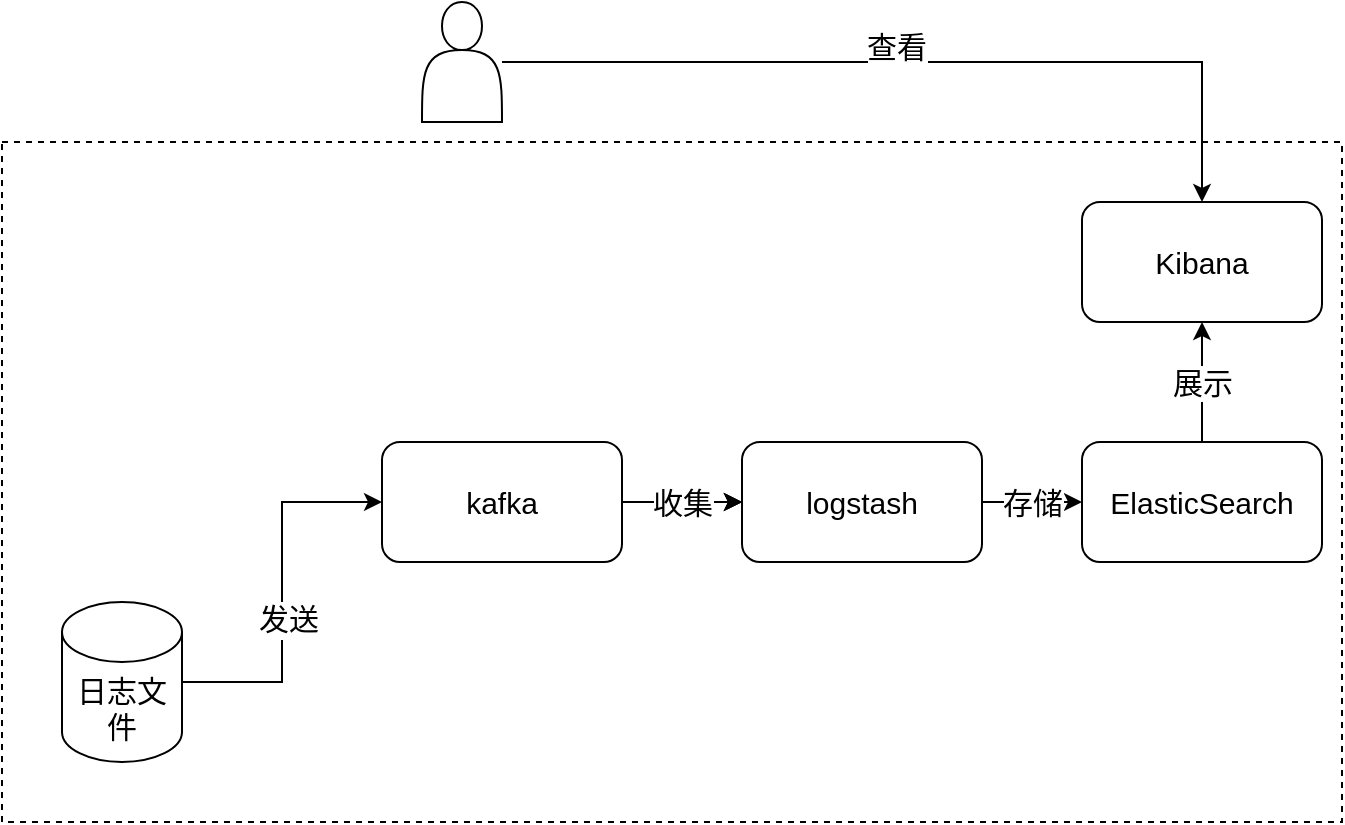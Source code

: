 <mxfile version="21.5.2" type="github">
  <diagram name="第 1 页" id="h9U71sw_hMcetLXF0Dsy">
    <mxGraphModel dx="1004" dy="481" grid="1" gridSize="10" guides="1" tooltips="1" connect="1" arrows="1" fold="1" page="1" pageScale="1" pageWidth="827" pageHeight="1169" math="0" shadow="0">
      <root>
        <mxCell id="0" />
        <mxCell id="1" parent="0" />
        <mxCell id="Oc67MIP1XrvpiRTv9NVU-20" value="" style="rounded=0;whiteSpace=wrap;html=1;fillStyle=hatch;dashed=1;" vertex="1" parent="1">
          <mxGeometry x="130" y="130" width="670" height="340" as="geometry" />
        </mxCell>
        <mxCell id="Oc67MIP1XrvpiRTv9NVU-14" style="edgeStyle=orthogonalEdgeStyle;rounded=0;orthogonalLoop=1;jettySize=auto;html=1;entryX=0.5;entryY=0;entryDx=0;entryDy=0;" edge="1" parent="1" source="Oc67MIP1XrvpiRTv9NVU-1" target="Oc67MIP1XrvpiRTv9NVU-2">
          <mxGeometry relative="1" as="geometry" />
        </mxCell>
        <mxCell id="Oc67MIP1XrvpiRTv9NVU-15" value="&lt;font style=&quot;font-size: 15px;&quot;&gt;查看&lt;/font&gt;" style="edgeLabel;html=1;align=center;verticalAlign=middle;resizable=0;points=[];" vertex="1" connectable="0" parent="Oc67MIP1XrvpiRTv9NVU-14">
          <mxGeometry x="-0.063" y="8" relative="1" as="geometry">
            <mxPoint as="offset" />
          </mxGeometry>
        </mxCell>
        <mxCell id="Oc67MIP1XrvpiRTv9NVU-1" value="" style="shape=actor;whiteSpace=wrap;html=1;" vertex="1" parent="1">
          <mxGeometry x="340" y="60" width="40" height="60" as="geometry" />
        </mxCell>
        <mxCell id="Oc67MIP1XrvpiRTv9NVU-2" value="&lt;font style=&quot;font-size: 15px;&quot;&gt;Kibana&lt;/font&gt;" style="rounded=1;whiteSpace=wrap;html=1;" vertex="1" parent="1">
          <mxGeometry x="670" y="160" width="120" height="60" as="geometry" />
        </mxCell>
        <mxCell id="Oc67MIP1XrvpiRTv9NVU-7" style="edgeStyle=orthogonalEdgeStyle;rounded=0;orthogonalLoop=1;jettySize=auto;html=1;entryX=0;entryY=0.5;entryDx=0;entryDy=0;" edge="1" parent="1" source="Oc67MIP1XrvpiRTv9NVU-3" target="Oc67MIP1XrvpiRTv9NVU-4">
          <mxGeometry relative="1" as="geometry" />
        </mxCell>
        <mxCell id="Oc67MIP1XrvpiRTv9NVU-16" value="&lt;font style=&quot;font-size: 15px;&quot;&gt;f&lt;/font&gt;" style="edgeLabel;html=1;align=center;verticalAlign=middle;resizable=0;points=[];" vertex="1" connectable="0" parent="Oc67MIP1XrvpiRTv9NVU-7">
          <mxGeometry x="-0.147" relative="1" as="geometry">
            <mxPoint as="offset" />
          </mxGeometry>
        </mxCell>
        <mxCell id="Oc67MIP1XrvpiRTv9NVU-17" value="&lt;font style=&quot;font-size: 15px;&quot;&gt;发送&lt;/font&gt;" style="edgeLabel;html=1;align=center;verticalAlign=middle;resizable=0;points=[];" vertex="1" connectable="0" parent="Oc67MIP1XrvpiRTv9NVU-7">
          <mxGeometry x="-0.12" y="-3" relative="1" as="geometry">
            <mxPoint y="1" as="offset" />
          </mxGeometry>
        </mxCell>
        <mxCell id="Oc67MIP1XrvpiRTv9NVU-3" value="&lt;font style=&quot;font-size: 15px;&quot;&gt;日志文件&lt;/font&gt;" style="shape=cylinder3;whiteSpace=wrap;html=1;boundedLbl=1;backgroundOutline=1;size=15;" vertex="1" parent="1">
          <mxGeometry x="160" y="360" width="60" height="80" as="geometry" />
        </mxCell>
        <mxCell id="Oc67MIP1XrvpiRTv9NVU-8" style="edgeStyle=orthogonalEdgeStyle;rounded=0;orthogonalLoop=1;jettySize=auto;html=1;entryX=0;entryY=0.5;entryDx=0;entryDy=0;" edge="1" parent="1" source="Oc67MIP1XrvpiRTv9NVU-4" target="Oc67MIP1XrvpiRTv9NVU-5">
          <mxGeometry relative="1" as="geometry" />
        </mxCell>
        <mxCell id="Oc67MIP1XrvpiRTv9NVU-18" value="" style="edgeStyle=orthogonalEdgeStyle;rounded=0;orthogonalLoop=1;jettySize=auto;html=1;" edge="1" parent="1" source="Oc67MIP1XrvpiRTv9NVU-4" target="Oc67MIP1XrvpiRTv9NVU-5">
          <mxGeometry relative="1" as="geometry" />
        </mxCell>
        <mxCell id="Oc67MIP1XrvpiRTv9NVU-19" value="&lt;font style=&quot;font-size: 15px;&quot;&gt;收集&lt;/font&gt;" style="edgeStyle=orthogonalEdgeStyle;rounded=0;orthogonalLoop=1;jettySize=auto;html=1;" edge="1" parent="1" source="Oc67MIP1XrvpiRTv9NVU-4" target="Oc67MIP1XrvpiRTv9NVU-5">
          <mxGeometry relative="1" as="geometry" />
        </mxCell>
        <mxCell id="Oc67MIP1XrvpiRTv9NVU-4" value="&lt;font style=&quot;font-size: 15px;&quot;&gt;kafka&lt;/font&gt;" style="rounded=1;whiteSpace=wrap;html=1;" vertex="1" parent="1">
          <mxGeometry x="320" y="280" width="120" height="60" as="geometry" />
        </mxCell>
        <mxCell id="Oc67MIP1XrvpiRTv9NVU-9" value="&lt;font style=&quot;font-size: 15px;&quot;&gt;存储&lt;/font&gt;" style="edgeStyle=orthogonalEdgeStyle;rounded=0;orthogonalLoop=1;jettySize=auto;html=1;entryX=0;entryY=0.5;entryDx=0;entryDy=0;" edge="1" parent="1" source="Oc67MIP1XrvpiRTv9NVU-5" target="Oc67MIP1XrvpiRTv9NVU-6">
          <mxGeometry relative="1" as="geometry" />
        </mxCell>
        <mxCell id="Oc67MIP1XrvpiRTv9NVU-5" value="&lt;font style=&quot;font-size: 15px;&quot;&gt;logstash&lt;/font&gt;" style="rounded=1;whiteSpace=wrap;html=1;" vertex="1" parent="1">
          <mxGeometry x="500" y="280" width="120" height="60" as="geometry" />
        </mxCell>
        <mxCell id="Oc67MIP1XrvpiRTv9NVU-13" value="&lt;font style=&quot;font-size: 15px;&quot;&gt;展示&lt;/font&gt;" style="edgeStyle=orthogonalEdgeStyle;rounded=0;orthogonalLoop=1;jettySize=auto;html=1;" edge="1" parent="1" source="Oc67MIP1XrvpiRTv9NVU-6" target="Oc67MIP1XrvpiRTv9NVU-2">
          <mxGeometry relative="1" as="geometry" />
        </mxCell>
        <mxCell id="Oc67MIP1XrvpiRTv9NVU-6" value="&lt;font style=&quot;font-size: 15px;&quot;&gt;ElasticSearch&lt;/font&gt;" style="rounded=1;whiteSpace=wrap;html=1;" vertex="1" parent="1">
          <mxGeometry x="670" y="280" width="120" height="60" as="geometry" />
        </mxCell>
      </root>
    </mxGraphModel>
  </diagram>
</mxfile>
